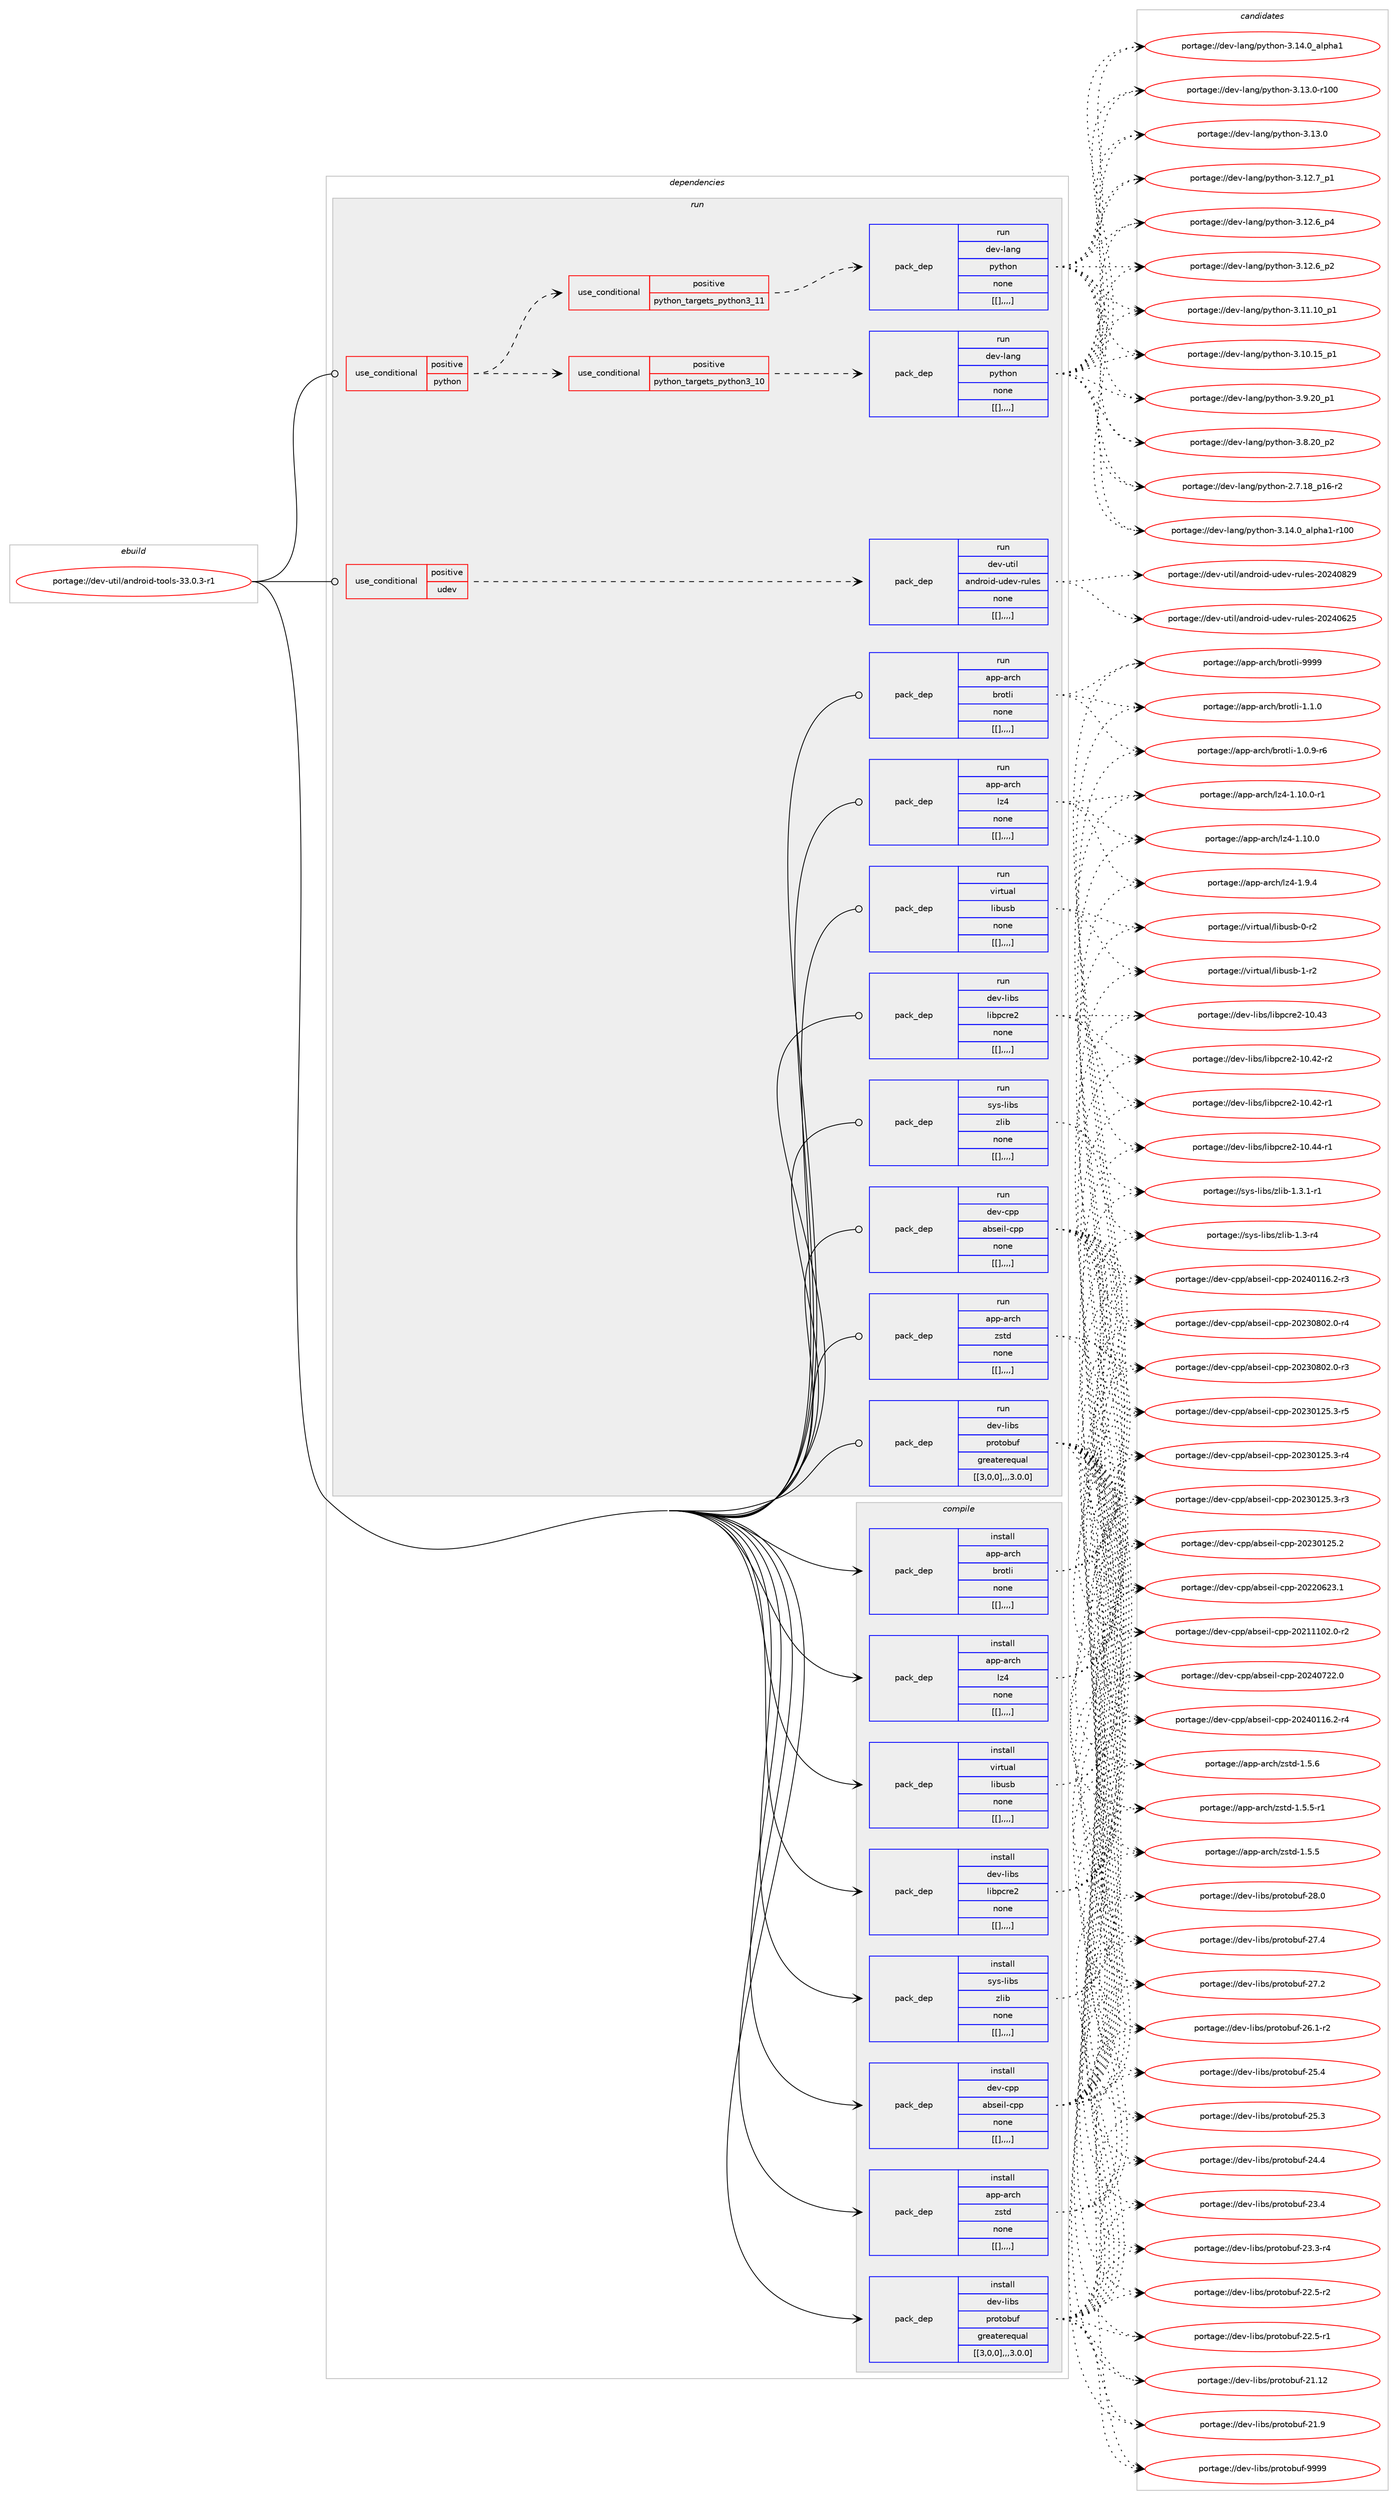 digraph prolog {

# *************
# Graph options
# *************

newrank=true;
concentrate=true;
compound=true;
graph [rankdir=LR,fontname=Helvetica,fontsize=10,ranksep=1.5];#, ranksep=2.5, nodesep=0.2];
edge  [arrowhead=vee];
node  [fontname=Helvetica,fontsize=10];

# **********
# The ebuild
# **********

subgraph cluster_leftcol {
color=gray;
label=<<i>ebuild</i>>;
id [label="portage://dev-util/android-tools-33.0.3-r1", color=red, width=4, href="../dev-util/android-tools-33.0.3-r1.svg"];
}

# ****************
# The dependencies
# ****************

subgraph cluster_midcol {
color=gray;
label=<<i>dependencies</i>>;
subgraph cluster_compile {
fillcolor="#eeeeee";
style=filled;
label=<<i>compile</i>>;
subgraph pack157421 {
dependency222945 [label=<<TABLE BORDER="0" CELLBORDER="1" CELLSPACING="0" CELLPADDING="4" WIDTH="220"><TR><TD ROWSPAN="6" CELLPADDING="30">pack_dep</TD></TR><TR><TD WIDTH="110">install</TD></TR><TR><TD>app-arch</TD></TR><TR><TD>brotli</TD></TR><TR><TD>none</TD></TR><TR><TD>[[],,,,]</TD></TR></TABLE>>, shape=none, color=blue];
}
id:e -> dependency222945:w [weight=20,style="solid",arrowhead="vee"];
subgraph pack157425 {
dependency222949 [label=<<TABLE BORDER="0" CELLBORDER="1" CELLSPACING="0" CELLPADDING="4" WIDTH="220"><TR><TD ROWSPAN="6" CELLPADDING="30">pack_dep</TD></TR><TR><TD WIDTH="110">install</TD></TR><TR><TD>app-arch</TD></TR><TR><TD>lz4</TD></TR><TR><TD>none</TD></TR><TR><TD>[[],,,,]</TD></TR></TABLE>>, shape=none, color=blue];
}
id:e -> dependency222949:w [weight=20,style="solid",arrowhead="vee"];
subgraph pack157428 {
dependency222952 [label=<<TABLE BORDER="0" CELLBORDER="1" CELLSPACING="0" CELLPADDING="4" WIDTH="220"><TR><TD ROWSPAN="6" CELLPADDING="30">pack_dep</TD></TR><TR><TD WIDTH="110">install</TD></TR><TR><TD>app-arch</TD></TR><TR><TD>zstd</TD></TR><TR><TD>none</TD></TR><TR><TD>[[],,,,]</TD></TR></TABLE>>, shape=none, color=blue];
}
id:e -> dependency222952:w [weight=20,style="solid",arrowhead="vee"];
subgraph pack157434 {
dependency222956 [label=<<TABLE BORDER="0" CELLBORDER="1" CELLSPACING="0" CELLPADDING="4" WIDTH="220"><TR><TD ROWSPAN="6" CELLPADDING="30">pack_dep</TD></TR><TR><TD WIDTH="110">install</TD></TR><TR><TD>dev-cpp</TD></TR><TR><TD>abseil-cpp</TD></TR><TR><TD>none</TD></TR><TR><TD>[[],,,,]</TD></TR></TABLE>>, shape=none, color=blue];
}
id:e -> dependency222956:w [weight=20,style="solid",arrowhead="vee"];
subgraph pack157438 {
dependency222962 [label=<<TABLE BORDER="0" CELLBORDER="1" CELLSPACING="0" CELLPADDING="4" WIDTH="220"><TR><TD ROWSPAN="6" CELLPADDING="30">pack_dep</TD></TR><TR><TD WIDTH="110">install</TD></TR><TR><TD>dev-libs</TD></TR><TR><TD>libpcre2</TD></TR><TR><TD>none</TD></TR><TR><TD>[[],,,,]</TD></TR></TABLE>>, shape=none, color=blue];
}
id:e -> dependency222962:w [weight=20,style="solid",arrowhead="vee"];
subgraph pack157443 {
dependency222968 [label=<<TABLE BORDER="0" CELLBORDER="1" CELLSPACING="0" CELLPADDING="4" WIDTH="220"><TR><TD ROWSPAN="6" CELLPADDING="30">pack_dep</TD></TR><TR><TD WIDTH="110">install</TD></TR><TR><TD>dev-libs</TD></TR><TR><TD>protobuf</TD></TR><TR><TD>greaterequal</TD></TR><TR><TD>[[3,0,0],,,3.0.0]</TD></TR></TABLE>>, shape=none, color=blue];
}
id:e -> dependency222968:w [weight=20,style="solid",arrowhead="vee"];
subgraph pack157449 {
dependency222972 [label=<<TABLE BORDER="0" CELLBORDER="1" CELLSPACING="0" CELLPADDING="4" WIDTH="220"><TR><TD ROWSPAN="6" CELLPADDING="30">pack_dep</TD></TR><TR><TD WIDTH="110">install</TD></TR><TR><TD>sys-libs</TD></TR><TR><TD>zlib</TD></TR><TR><TD>none</TD></TR><TR><TD>[[],,,,]</TD></TR></TABLE>>, shape=none, color=blue];
}
id:e -> dependency222972:w [weight=20,style="solid",arrowhead="vee"];
subgraph pack157452 {
dependency222979 [label=<<TABLE BORDER="0" CELLBORDER="1" CELLSPACING="0" CELLPADDING="4" WIDTH="220"><TR><TD ROWSPAN="6" CELLPADDING="30">pack_dep</TD></TR><TR><TD WIDTH="110">install</TD></TR><TR><TD>virtual</TD></TR><TR><TD>libusb</TD></TR><TR><TD>none</TD></TR><TR><TD>[[],,,,]</TD></TR></TABLE>>, shape=none, color=blue];
}
id:e -> dependency222979:w [weight=20,style="solid",arrowhead="vee"];
}
subgraph cluster_compileandrun {
fillcolor="#eeeeee";
style=filled;
label=<<i>compile and run</i>>;
}
subgraph cluster_run {
fillcolor="#eeeeee";
style=filled;
label=<<i>run</i>>;
subgraph cond64022 {
dependency222984 [label=<<TABLE BORDER="0" CELLBORDER="1" CELLSPACING="0" CELLPADDING="4"><TR><TD ROWSPAN="3" CELLPADDING="10">use_conditional</TD></TR><TR><TD>positive</TD></TR><TR><TD>python</TD></TR></TABLE>>, shape=none, color=red];
subgraph cond64023 {
dependency222989 [label=<<TABLE BORDER="0" CELLBORDER="1" CELLSPACING="0" CELLPADDING="4"><TR><TD ROWSPAN="3" CELLPADDING="10">use_conditional</TD></TR><TR><TD>positive</TD></TR><TR><TD>python_targets_python3_10</TD></TR></TABLE>>, shape=none, color=red];
subgraph pack157463 {
dependency222992 [label=<<TABLE BORDER="0" CELLBORDER="1" CELLSPACING="0" CELLPADDING="4" WIDTH="220"><TR><TD ROWSPAN="6" CELLPADDING="30">pack_dep</TD></TR><TR><TD WIDTH="110">run</TD></TR><TR><TD>dev-lang</TD></TR><TR><TD>python</TD></TR><TR><TD>none</TD></TR><TR><TD>[[],,,,]</TD></TR></TABLE>>, shape=none, color=blue];
}
dependency222989:e -> dependency222992:w [weight=20,style="dashed",arrowhead="vee"];
}
dependency222984:e -> dependency222989:w [weight=20,style="dashed",arrowhead="vee"];
subgraph cond64025 {
dependency223000 [label=<<TABLE BORDER="0" CELLBORDER="1" CELLSPACING="0" CELLPADDING="4"><TR><TD ROWSPAN="3" CELLPADDING="10">use_conditional</TD></TR><TR><TD>positive</TD></TR><TR><TD>python_targets_python3_11</TD></TR></TABLE>>, shape=none, color=red];
subgraph pack157473 {
dependency223008 [label=<<TABLE BORDER="0" CELLBORDER="1" CELLSPACING="0" CELLPADDING="4" WIDTH="220"><TR><TD ROWSPAN="6" CELLPADDING="30">pack_dep</TD></TR><TR><TD WIDTH="110">run</TD></TR><TR><TD>dev-lang</TD></TR><TR><TD>python</TD></TR><TR><TD>none</TD></TR><TR><TD>[[],,,,]</TD></TR></TABLE>>, shape=none, color=blue];
}
dependency223000:e -> dependency223008:w [weight=20,style="dashed",arrowhead="vee"];
}
dependency222984:e -> dependency223000:w [weight=20,style="dashed",arrowhead="vee"];
}
id:e -> dependency222984:w [weight=20,style="solid",arrowhead="odot"];
subgraph cond64029 {
dependency223028 [label=<<TABLE BORDER="0" CELLBORDER="1" CELLSPACING="0" CELLPADDING="4"><TR><TD ROWSPAN="3" CELLPADDING="10">use_conditional</TD></TR><TR><TD>positive</TD></TR><TR><TD>udev</TD></TR></TABLE>>, shape=none, color=red];
subgraph pack157497 {
dependency223037 [label=<<TABLE BORDER="0" CELLBORDER="1" CELLSPACING="0" CELLPADDING="4" WIDTH="220"><TR><TD ROWSPAN="6" CELLPADDING="30">pack_dep</TD></TR><TR><TD WIDTH="110">run</TD></TR><TR><TD>dev-util</TD></TR><TR><TD>android-udev-rules</TD></TR><TR><TD>none</TD></TR><TR><TD>[[],,,,]</TD></TR></TABLE>>, shape=none, color=blue];
}
dependency223028:e -> dependency223037:w [weight=20,style="dashed",arrowhead="vee"];
}
id:e -> dependency223028:w [weight=20,style="solid",arrowhead="odot"];
subgraph pack157501 {
dependency223049 [label=<<TABLE BORDER="0" CELLBORDER="1" CELLSPACING="0" CELLPADDING="4" WIDTH="220"><TR><TD ROWSPAN="6" CELLPADDING="30">pack_dep</TD></TR><TR><TD WIDTH="110">run</TD></TR><TR><TD>app-arch</TD></TR><TR><TD>brotli</TD></TR><TR><TD>none</TD></TR><TR><TD>[[],,,,]</TD></TR></TABLE>>, shape=none, color=blue];
}
id:e -> dependency223049:w [weight=20,style="solid",arrowhead="odot"];
subgraph pack157509 {
dependency223065 [label=<<TABLE BORDER="0" CELLBORDER="1" CELLSPACING="0" CELLPADDING="4" WIDTH="220"><TR><TD ROWSPAN="6" CELLPADDING="30">pack_dep</TD></TR><TR><TD WIDTH="110">run</TD></TR><TR><TD>app-arch</TD></TR><TR><TD>lz4</TD></TR><TR><TD>none</TD></TR><TR><TD>[[],,,,]</TD></TR></TABLE>>, shape=none, color=blue];
}
id:e -> dependency223065:w [weight=20,style="solid",arrowhead="odot"];
subgraph pack157523 {
dependency223079 [label=<<TABLE BORDER="0" CELLBORDER="1" CELLSPACING="0" CELLPADDING="4" WIDTH="220"><TR><TD ROWSPAN="6" CELLPADDING="30">pack_dep</TD></TR><TR><TD WIDTH="110">run</TD></TR><TR><TD>app-arch</TD></TR><TR><TD>zstd</TD></TR><TR><TD>none</TD></TR><TR><TD>[[],,,,]</TD></TR></TABLE>>, shape=none, color=blue];
}
id:e -> dependency223079:w [weight=20,style="solid",arrowhead="odot"];
subgraph pack157544 {
dependency223112 [label=<<TABLE BORDER="0" CELLBORDER="1" CELLSPACING="0" CELLPADDING="4" WIDTH="220"><TR><TD ROWSPAN="6" CELLPADDING="30">pack_dep</TD></TR><TR><TD WIDTH="110">run</TD></TR><TR><TD>dev-cpp</TD></TR><TR><TD>abseil-cpp</TD></TR><TR><TD>none</TD></TR><TR><TD>[[],,,,]</TD></TR></TABLE>>, shape=none, color=blue];
}
id:e -> dependency223112:w [weight=20,style="solid",arrowhead="odot"];
subgraph pack157559 {
dependency223115 [label=<<TABLE BORDER="0" CELLBORDER="1" CELLSPACING="0" CELLPADDING="4" WIDTH="220"><TR><TD ROWSPAN="6" CELLPADDING="30">pack_dep</TD></TR><TR><TD WIDTH="110">run</TD></TR><TR><TD>dev-libs</TD></TR><TR><TD>libpcre2</TD></TR><TR><TD>none</TD></TR><TR><TD>[[],,,,]</TD></TR></TABLE>>, shape=none, color=blue];
}
id:e -> dependency223115:w [weight=20,style="solid",arrowhead="odot"];
subgraph pack157561 {
dependency223127 [label=<<TABLE BORDER="0" CELLBORDER="1" CELLSPACING="0" CELLPADDING="4" WIDTH="220"><TR><TD ROWSPAN="6" CELLPADDING="30">pack_dep</TD></TR><TR><TD WIDTH="110">run</TD></TR><TR><TD>dev-libs</TD></TR><TR><TD>protobuf</TD></TR><TR><TD>greaterequal</TD></TR><TR><TD>[[3,0,0],,,3.0.0]</TD></TR></TABLE>>, shape=none, color=blue];
}
id:e -> dependency223127:w [weight=20,style="solid",arrowhead="odot"];
subgraph pack157570 {
dependency223130 [label=<<TABLE BORDER="0" CELLBORDER="1" CELLSPACING="0" CELLPADDING="4" WIDTH="220"><TR><TD ROWSPAN="6" CELLPADDING="30">pack_dep</TD></TR><TR><TD WIDTH="110">run</TD></TR><TR><TD>sys-libs</TD></TR><TR><TD>zlib</TD></TR><TR><TD>none</TD></TR><TR><TD>[[],,,,]</TD></TR></TABLE>>, shape=none, color=blue];
}
id:e -> dependency223130:w [weight=20,style="solid",arrowhead="odot"];
subgraph pack157573 {
dependency223137 [label=<<TABLE BORDER="0" CELLBORDER="1" CELLSPACING="0" CELLPADDING="4" WIDTH="220"><TR><TD ROWSPAN="6" CELLPADDING="30">pack_dep</TD></TR><TR><TD WIDTH="110">run</TD></TR><TR><TD>virtual</TD></TR><TR><TD>libusb</TD></TR><TR><TD>none</TD></TR><TR><TD>[[],,,,]</TD></TR></TABLE>>, shape=none, color=blue];
}
id:e -> dependency223137:w [weight=20,style="solid",arrowhead="odot"];
}
}

# **************
# The candidates
# **************

subgraph cluster_choices {
rank=same;
color=gray;
label=<<i>candidates</i>>;

subgraph choice157422 {
color=black;
nodesep=1;
choice9711211245971149910447981141111161081054557575757 [label="portage://app-arch/brotli-9999", color=red, width=4,href="../app-arch/brotli-9999.svg"];
choice971121124597114991044798114111116108105454946494648 [label="portage://app-arch/brotli-1.1.0", color=red, width=4,href="../app-arch/brotli-1.1.0.svg"];
choice9711211245971149910447981141111161081054549464846574511454 [label="portage://app-arch/brotli-1.0.9-r6", color=red, width=4,href="../app-arch/brotli-1.0.9-r6.svg"];
dependency222945:e -> choice9711211245971149910447981141111161081054557575757:w [style=dotted,weight="100"];
dependency222945:e -> choice971121124597114991044798114111116108105454946494648:w [style=dotted,weight="100"];
dependency222945:e -> choice9711211245971149910447981141111161081054549464846574511454:w [style=dotted,weight="100"];
}
subgraph choice157428 {
color=black;
nodesep=1;
choice971121124597114991044710812252454946494846484511449 [label="portage://app-arch/lz4-1.10.0-r1", color=red, width=4,href="../app-arch/lz4-1.10.0-r1.svg"];
choice97112112459711499104471081225245494649484648 [label="portage://app-arch/lz4-1.10.0", color=red, width=4,href="../app-arch/lz4-1.10.0.svg"];
choice971121124597114991044710812252454946574652 [label="portage://app-arch/lz4-1.9.4", color=red, width=4,href="../app-arch/lz4-1.9.4.svg"];
dependency222949:e -> choice971121124597114991044710812252454946494846484511449:w [style=dotted,weight="100"];
dependency222949:e -> choice97112112459711499104471081225245494649484648:w [style=dotted,weight="100"];
dependency222949:e -> choice971121124597114991044710812252454946574652:w [style=dotted,weight="100"];
}
subgraph choice157435 {
color=black;
nodesep=1;
choice9711211245971149910447122115116100454946534654 [label="portage://app-arch/zstd-1.5.6", color=red, width=4,href="../app-arch/zstd-1.5.6.svg"];
choice97112112459711499104471221151161004549465346534511449 [label="portage://app-arch/zstd-1.5.5-r1", color=red, width=4,href="../app-arch/zstd-1.5.5-r1.svg"];
choice9711211245971149910447122115116100454946534653 [label="portage://app-arch/zstd-1.5.5", color=red, width=4,href="../app-arch/zstd-1.5.5.svg"];
dependency222952:e -> choice9711211245971149910447122115116100454946534654:w [style=dotted,weight="100"];
dependency222952:e -> choice97112112459711499104471221151161004549465346534511449:w [style=dotted,weight="100"];
dependency222952:e -> choice9711211245971149910447122115116100454946534653:w [style=dotted,weight="100"];
}
subgraph choice157439 {
color=black;
nodesep=1;
choice100101118459911211247979811510110510845991121124550485052485550504648 [label="portage://dev-cpp/abseil-cpp-20240722.0", color=red, width=4,href="../dev-cpp/abseil-cpp-20240722.0.svg"];
choice1001011184599112112479798115101105108459911211245504850524849495446504511452 [label="portage://dev-cpp/abseil-cpp-20240116.2-r4", color=red, width=4,href="../dev-cpp/abseil-cpp-20240116.2-r4.svg"];
choice1001011184599112112479798115101105108459911211245504850524849495446504511451 [label="portage://dev-cpp/abseil-cpp-20240116.2-r3", color=red, width=4,href="../dev-cpp/abseil-cpp-20240116.2-r3.svg"];
choice1001011184599112112479798115101105108459911211245504850514856485046484511452 [label="portage://dev-cpp/abseil-cpp-20230802.0-r4", color=red, width=4,href="../dev-cpp/abseil-cpp-20230802.0-r4.svg"];
choice1001011184599112112479798115101105108459911211245504850514856485046484511451 [label="portage://dev-cpp/abseil-cpp-20230802.0-r3", color=red, width=4,href="../dev-cpp/abseil-cpp-20230802.0-r3.svg"];
choice1001011184599112112479798115101105108459911211245504850514849505346514511453 [label="portage://dev-cpp/abseil-cpp-20230125.3-r5", color=red, width=4,href="../dev-cpp/abseil-cpp-20230125.3-r5.svg"];
choice1001011184599112112479798115101105108459911211245504850514849505346514511452 [label="portage://dev-cpp/abseil-cpp-20230125.3-r4", color=red, width=4,href="../dev-cpp/abseil-cpp-20230125.3-r4.svg"];
choice1001011184599112112479798115101105108459911211245504850514849505346514511451 [label="portage://dev-cpp/abseil-cpp-20230125.3-r3", color=red, width=4,href="../dev-cpp/abseil-cpp-20230125.3-r3.svg"];
choice100101118459911211247979811510110510845991121124550485051484950534650 [label="portage://dev-cpp/abseil-cpp-20230125.2", color=red, width=4,href="../dev-cpp/abseil-cpp-20230125.2.svg"];
choice100101118459911211247979811510110510845991121124550485050485450514649 [label="portage://dev-cpp/abseil-cpp-20220623.1", color=red, width=4,href="../dev-cpp/abseil-cpp-20220623.1.svg"];
choice1001011184599112112479798115101105108459911211245504850494949485046484511450 [label="portage://dev-cpp/abseil-cpp-20211102.0-r2", color=red, width=4,href="../dev-cpp/abseil-cpp-20211102.0-r2.svg"];
dependency222956:e -> choice100101118459911211247979811510110510845991121124550485052485550504648:w [style=dotted,weight="100"];
dependency222956:e -> choice1001011184599112112479798115101105108459911211245504850524849495446504511452:w [style=dotted,weight="100"];
dependency222956:e -> choice1001011184599112112479798115101105108459911211245504850524849495446504511451:w [style=dotted,weight="100"];
dependency222956:e -> choice1001011184599112112479798115101105108459911211245504850514856485046484511452:w [style=dotted,weight="100"];
dependency222956:e -> choice1001011184599112112479798115101105108459911211245504850514856485046484511451:w [style=dotted,weight="100"];
dependency222956:e -> choice1001011184599112112479798115101105108459911211245504850514849505346514511453:w [style=dotted,weight="100"];
dependency222956:e -> choice1001011184599112112479798115101105108459911211245504850514849505346514511452:w [style=dotted,weight="100"];
dependency222956:e -> choice1001011184599112112479798115101105108459911211245504850514849505346514511451:w [style=dotted,weight="100"];
dependency222956:e -> choice100101118459911211247979811510110510845991121124550485051484950534650:w [style=dotted,weight="100"];
dependency222956:e -> choice100101118459911211247979811510110510845991121124550485050485450514649:w [style=dotted,weight="100"];
dependency222956:e -> choice1001011184599112112479798115101105108459911211245504850494949485046484511450:w [style=dotted,weight="100"];
}
subgraph choice157449 {
color=black;
nodesep=1;
choice1001011184510810598115471081059811299114101504549484652524511449 [label="portage://dev-libs/libpcre2-10.44-r1", color=red, width=4,href="../dev-libs/libpcre2-10.44-r1.svg"];
choice100101118451081059811547108105981129911410150454948465251 [label="portage://dev-libs/libpcre2-10.43", color=red, width=4,href="../dev-libs/libpcre2-10.43.svg"];
choice1001011184510810598115471081059811299114101504549484652504511450 [label="portage://dev-libs/libpcre2-10.42-r2", color=red, width=4,href="../dev-libs/libpcre2-10.42-r2.svg"];
choice1001011184510810598115471081059811299114101504549484652504511449 [label="portage://dev-libs/libpcre2-10.42-r1", color=red, width=4,href="../dev-libs/libpcre2-10.42-r1.svg"];
dependency222962:e -> choice1001011184510810598115471081059811299114101504549484652524511449:w [style=dotted,weight="100"];
dependency222962:e -> choice100101118451081059811547108105981129911410150454948465251:w [style=dotted,weight="100"];
dependency222962:e -> choice1001011184510810598115471081059811299114101504549484652504511450:w [style=dotted,weight="100"];
dependency222962:e -> choice1001011184510810598115471081059811299114101504549484652504511449:w [style=dotted,weight="100"];
}
subgraph choice157455 {
color=black;
nodesep=1;
choice100101118451081059811547112114111116111981171024557575757 [label="portage://dev-libs/protobuf-9999", color=red, width=4,href="../dev-libs/protobuf-9999.svg"];
choice100101118451081059811547112114111116111981171024550564648 [label="portage://dev-libs/protobuf-28.0", color=red, width=4,href="../dev-libs/protobuf-28.0.svg"];
choice100101118451081059811547112114111116111981171024550554652 [label="portage://dev-libs/protobuf-27.4", color=red, width=4,href="../dev-libs/protobuf-27.4.svg"];
choice100101118451081059811547112114111116111981171024550554650 [label="portage://dev-libs/protobuf-27.2", color=red, width=4,href="../dev-libs/protobuf-27.2.svg"];
choice1001011184510810598115471121141111161119811710245505446494511450 [label="portage://dev-libs/protobuf-26.1-r2", color=red, width=4,href="../dev-libs/protobuf-26.1-r2.svg"];
choice100101118451081059811547112114111116111981171024550534652 [label="portage://dev-libs/protobuf-25.4", color=red, width=4,href="../dev-libs/protobuf-25.4.svg"];
choice100101118451081059811547112114111116111981171024550534651 [label="portage://dev-libs/protobuf-25.3", color=red, width=4,href="../dev-libs/protobuf-25.3.svg"];
choice100101118451081059811547112114111116111981171024550524652 [label="portage://dev-libs/protobuf-24.4", color=red, width=4,href="../dev-libs/protobuf-24.4.svg"];
choice100101118451081059811547112114111116111981171024550514652 [label="portage://dev-libs/protobuf-23.4", color=red, width=4,href="../dev-libs/protobuf-23.4.svg"];
choice1001011184510810598115471121141111161119811710245505146514511452 [label="portage://dev-libs/protobuf-23.3-r4", color=red, width=4,href="../dev-libs/protobuf-23.3-r4.svg"];
choice1001011184510810598115471121141111161119811710245505046534511450 [label="portage://dev-libs/protobuf-22.5-r2", color=red, width=4,href="../dev-libs/protobuf-22.5-r2.svg"];
choice1001011184510810598115471121141111161119811710245505046534511449 [label="portage://dev-libs/protobuf-22.5-r1", color=red, width=4,href="../dev-libs/protobuf-22.5-r1.svg"];
choice10010111845108105981154711211411111611198117102455049464950 [label="portage://dev-libs/protobuf-21.12", color=red, width=4,href="../dev-libs/protobuf-21.12.svg"];
choice100101118451081059811547112114111116111981171024550494657 [label="portage://dev-libs/protobuf-21.9", color=red, width=4,href="../dev-libs/protobuf-21.9.svg"];
dependency222968:e -> choice100101118451081059811547112114111116111981171024557575757:w [style=dotted,weight="100"];
dependency222968:e -> choice100101118451081059811547112114111116111981171024550564648:w [style=dotted,weight="100"];
dependency222968:e -> choice100101118451081059811547112114111116111981171024550554652:w [style=dotted,weight="100"];
dependency222968:e -> choice100101118451081059811547112114111116111981171024550554650:w [style=dotted,weight="100"];
dependency222968:e -> choice1001011184510810598115471121141111161119811710245505446494511450:w [style=dotted,weight="100"];
dependency222968:e -> choice100101118451081059811547112114111116111981171024550534652:w [style=dotted,weight="100"];
dependency222968:e -> choice100101118451081059811547112114111116111981171024550534651:w [style=dotted,weight="100"];
dependency222968:e -> choice100101118451081059811547112114111116111981171024550524652:w [style=dotted,weight="100"];
dependency222968:e -> choice100101118451081059811547112114111116111981171024550514652:w [style=dotted,weight="100"];
dependency222968:e -> choice1001011184510810598115471121141111161119811710245505146514511452:w [style=dotted,weight="100"];
dependency222968:e -> choice1001011184510810598115471121141111161119811710245505046534511450:w [style=dotted,weight="100"];
dependency222968:e -> choice1001011184510810598115471121141111161119811710245505046534511449:w [style=dotted,weight="100"];
dependency222968:e -> choice10010111845108105981154711211411111611198117102455049464950:w [style=dotted,weight="100"];
dependency222968:e -> choice100101118451081059811547112114111116111981171024550494657:w [style=dotted,weight="100"];
}
subgraph choice157467 {
color=black;
nodesep=1;
choice115121115451081059811547122108105984549465146494511449 [label="portage://sys-libs/zlib-1.3.1-r1", color=red, width=4,href="../sys-libs/zlib-1.3.1-r1.svg"];
choice11512111545108105981154712210810598454946514511452 [label="portage://sys-libs/zlib-1.3-r4", color=red, width=4,href="../sys-libs/zlib-1.3-r4.svg"];
dependency222972:e -> choice115121115451081059811547122108105984549465146494511449:w [style=dotted,weight="100"];
dependency222972:e -> choice11512111545108105981154712210810598454946514511452:w [style=dotted,weight="100"];
}
subgraph choice157470 {
color=black;
nodesep=1;
choice1181051141161179710847108105981171159845494511450 [label="portage://virtual/libusb-1-r2", color=red, width=4,href="../virtual/libusb-1-r2.svg"];
choice1181051141161179710847108105981171159845484511450 [label="portage://virtual/libusb-0-r2", color=red, width=4,href="../virtual/libusb-0-r2.svg"];
dependency222979:e -> choice1181051141161179710847108105981171159845494511450:w [style=dotted,weight="100"];
dependency222979:e -> choice1181051141161179710847108105981171159845484511450:w [style=dotted,weight="100"];
}
subgraph choice157480 {
color=black;
nodesep=1;
choice100101118451089711010347112121116104111110455146495246489597108112104974945114494848 [label="portage://dev-lang/python-3.14.0_alpha1-r100", color=red, width=4,href="../dev-lang/python-3.14.0_alpha1-r100.svg"];
choice1001011184510897110103471121211161041111104551464952464895971081121049749 [label="portage://dev-lang/python-3.14.0_alpha1", color=red, width=4,href="../dev-lang/python-3.14.0_alpha1.svg"];
choice1001011184510897110103471121211161041111104551464951464845114494848 [label="portage://dev-lang/python-3.13.0-r100", color=red, width=4,href="../dev-lang/python-3.13.0-r100.svg"];
choice10010111845108971101034711212111610411111045514649514648 [label="portage://dev-lang/python-3.13.0", color=red, width=4,href="../dev-lang/python-3.13.0.svg"];
choice100101118451089711010347112121116104111110455146495046559511249 [label="portage://dev-lang/python-3.12.7_p1", color=red, width=4,href="../dev-lang/python-3.12.7_p1.svg"];
choice100101118451089711010347112121116104111110455146495046549511252 [label="portage://dev-lang/python-3.12.6_p4", color=red, width=4,href="../dev-lang/python-3.12.6_p4.svg"];
choice100101118451089711010347112121116104111110455146495046549511250 [label="portage://dev-lang/python-3.12.6_p2", color=red, width=4,href="../dev-lang/python-3.12.6_p2.svg"];
choice10010111845108971101034711212111610411111045514649494649489511249 [label="portage://dev-lang/python-3.11.10_p1", color=red, width=4,href="../dev-lang/python-3.11.10_p1.svg"];
choice10010111845108971101034711212111610411111045514649484649539511249 [label="portage://dev-lang/python-3.10.15_p1", color=red, width=4,href="../dev-lang/python-3.10.15_p1.svg"];
choice100101118451089711010347112121116104111110455146574650489511249 [label="portage://dev-lang/python-3.9.20_p1", color=red, width=4,href="../dev-lang/python-3.9.20_p1.svg"];
choice100101118451089711010347112121116104111110455146564650489511250 [label="portage://dev-lang/python-3.8.20_p2", color=red, width=4,href="../dev-lang/python-3.8.20_p2.svg"];
choice100101118451089711010347112121116104111110455046554649569511249544511450 [label="portage://dev-lang/python-2.7.18_p16-r2", color=red, width=4,href="../dev-lang/python-2.7.18_p16-r2.svg"];
dependency222992:e -> choice100101118451089711010347112121116104111110455146495246489597108112104974945114494848:w [style=dotted,weight="100"];
dependency222992:e -> choice1001011184510897110103471121211161041111104551464952464895971081121049749:w [style=dotted,weight="100"];
dependency222992:e -> choice1001011184510897110103471121211161041111104551464951464845114494848:w [style=dotted,weight="100"];
dependency222992:e -> choice10010111845108971101034711212111610411111045514649514648:w [style=dotted,weight="100"];
dependency222992:e -> choice100101118451089711010347112121116104111110455146495046559511249:w [style=dotted,weight="100"];
dependency222992:e -> choice100101118451089711010347112121116104111110455146495046549511252:w [style=dotted,weight="100"];
dependency222992:e -> choice100101118451089711010347112121116104111110455146495046549511250:w [style=dotted,weight="100"];
dependency222992:e -> choice10010111845108971101034711212111610411111045514649494649489511249:w [style=dotted,weight="100"];
dependency222992:e -> choice10010111845108971101034711212111610411111045514649484649539511249:w [style=dotted,weight="100"];
dependency222992:e -> choice100101118451089711010347112121116104111110455146574650489511249:w [style=dotted,weight="100"];
dependency222992:e -> choice100101118451089711010347112121116104111110455146564650489511250:w [style=dotted,weight="100"];
dependency222992:e -> choice100101118451089711010347112121116104111110455046554649569511249544511450:w [style=dotted,weight="100"];
}
subgraph choice157525 {
color=black;
nodesep=1;
choice100101118451089711010347112121116104111110455146495246489597108112104974945114494848 [label="portage://dev-lang/python-3.14.0_alpha1-r100", color=red, width=4,href="../dev-lang/python-3.14.0_alpha1-r100.svg"];
choice1001011184510897110103471121211161041111104551464952464895971081121049749 [label="portage://dev-lang/python-3.14.0_alpha1", color=red, width=4,href="../dev-lang/python-3.14.0_alpha1.svg"];
choice1001011184510897110103471121211161041111104551464951464845114494848 [label="portage://dev-lang/python-3.13.0-r100", color=red, width=4,href="../dev-lang/python-3.13.0-r100.svg"];
choice10010111845108971101034711212111610411111045514649514648 [label="portage://dev-lang/python-3.13.0", color=red, width=4,href="../dev-lang/python-3.13.0.svg"];
choice100101118451089711010347112121116104111110455146495046559511249 [label="portage://dev-lang/python-3.12.7_p1", color=red, width=4,href="../dev-lang/python-3.12.7_p1.svg"];
choice100101118451089711010347112121116104111110455146495046549511252 [label="portage://dev-lang/python-3.12.6_p4", color=red, width=4,href="../dev-lang/python-3.12.6_p4.svg"];
choice100101118451089711010347112121116104111110455146495046549511250 [label="portage://dev-lang/python-3.12.6_p2", color=red, width=4,href="../dev-lang/python-3.12.6_p2.svg"];
choice10010111845108971101034711212111610411111045514649494649489511249 [label="portage://dev-lang/python-3.11.10_p1", color=red, width=4,href="../dev-lang/python-3.11.10_p1.svg"];
choice10010111845108971101034711212111610411111045514649484649539511249 [label="portage://dev-lang/python-3.10.15_p1", color=red, width=4,href="../dev-lang/python-3.10.15_p1.svg"];
choice100101118451089711010347112121116104111110455146574650489511249 [label="portage://dev-lang/python-3.9.20_p1", color=red, width=4,href="../dev-lang/python-3.9.20_p1.svg"];
choice100101118451089711010347112121116104111110455146564650489511250 [label="portage://dev-lang/python-3.8.20_p2", color=red, width=4,href="../dev-lang/python-3.8.20_p2.svg"];
choice100101118451089711010347112121116104111110455046554649569511249544511450 [label="portage://dev-lang/python-2.7.18_p16-r2", color=red, width=4,href="../dev-lang/python-2.7.18_p16-r2.svg"];
dependency223008:e -> choice100101118451089711010347112121116104111110455146495246489597108112104974945114494848:w [style=dotted,weight="100"];
dependency223008:e -> choice1001011184510897110103471121211161041111104551464952464895971081121049749:w [style=dotted,weight="100"];
dependency223008:e -> choice1001011184510897110103471121211161041111104551464951464845114494848:w [style=dotted,weight="100"];
dependency223008:e -> choice10010111845108971101034711212111610411111045514649514648:w [style=dotted,weight="100"];
dependency223008:e -> choice100101118451089711010347112121116104111110455146495046559511249:w [style=dotted,weight="100"];
dependency223008:e -> choice100101118451089711010347112121116104111110455146495046549511252:w [style=dotted,weight="100"];
dependency223008:e -> choice100101118451089711010347112121116104111110455146495046549511250:w [style=dotted,weight="100"];
dependency223008:e -> choice10010111845108971101034711212111610411111045514649494649489511249:w [style=dotted,weight="100"];
dependency223008:e -> choice10010111845108971101034711212111610411111045514649484649539511249:w [style=dotted,weight="100"];
dependency223008:e -> choice100101118451089711010347112121116104111110455146574650489511249:w [style=dotted,weight="100"];
dependency223008:e -> choice100101118451089711010347112121116104111110455146564650489511250:w [style=dotted,weight="100"];
dependency223008:e -> choice100101118451089711010347112121116104111110455046554649569511249544511450:w [style=dotted,weight="100"];
}
subgraph choice157541 {
color=black;
nodesep=1;
choice1001011184511711610510847971101001141111051004511710010111845114117108101115455048505248565057 [label="portage://dev-util/android-udev-rules-20240829", color=red, width=4,href="../dev-util/android-udev-rules-20240829.svg"];
choice1001011184511711610510847971101001141111051004511710010111845114117108101115455048505248545053 [label="portage://dev-util/android-udev-rules-20240625", color=red, width=4,href="../dev-util/android-udev-rules-20240625.svg"];
dependency223037:e -> choice1001011184511711610510847971101001141111051004511710010111845114117108101115455048505248565057:w [style=dotted,weight="100"];
dependency223037:e -> choice1001011184511711610510847971101001141111051004511710010111845114117108101115455048505248545053:w [style=dotted,weight="100"];
}
subgraph choice157543 {
color=black;
nodesep=1;
choice9711211245971149910447981141111161081054557575757 [label="portage://app-arch/brotli-9999", color=red, width=4,href="../app-arch/brotli-9999.svg"];
choice971121124597114991044798114111116108105454946494648 [label="portage://app-arch/brotli-1.1.0", color=red, width=4,href="../app-arch/brotli-1.1.0.svg"];
choice9711211245971149910447981141111161081054549464846574511454 [label="portage://app-arch/brotli-1.0.9-r6", color=red, width=4,href="../app-arch/brotli-1.0.9-r6.svg"];
dependency223049:e -> choice9711211245971149910447981141111161081054557575757:w [style=dotted,weight="100"];
dependency223049:e -> choice971121124597114991044798114111116108105454946494648:w [style=dotted,weight="100"];
dependency223049:e -> choice9711211245971149910447981141111161081054549464846574511454:w [style=dotted,weight="100"];
}
subgraph choice157546 {
color=black;
nodesep=1;
choice971121124597114991044710812252454946494846484511449 [label="portage://app-arch/lz4-1.10.0-r1", color=red, width=4,href="../app-arch/lz4-1.10.0-r1.svg"];
choice97112112459711499104471081225245494649484648 [label="portage://app-arch/lz4-1.10.0", color=red, width=4,href="../app-arch/lz4-1.10.0.svg"];
choice971121124597114991044710812252454946574652 [label="portage://app-arch/lz4-1.9.4", color=red, width=4,href="../app-arch/lz4-1.9.4.svg"];
dependency223065:e -> choice971121124597114991044710812252454946494846484511449:w [style=dotted,weight="100"];
dependency223065:e -> choice97112112459711499104471081225245494649484648:w [style=dotted,weight="100"];
dependency223065:e -> choice971121124597114991044710812252454946574652:w [style=dotted,weight="100"];
}
subgraph choice157552 {
color=black;
nodesep=1;
choice9711211245971149910447122115116100454946534654 [label="portage://app-arch/zstd-1.5.6", color=red, width=4,href="../app-arch/zstd-1.5.6.svg"];
choice97112112459711499104471221151161004549465346534511449 [label="portage://app-arch/zstd-1.5.5-r1", color=red, width=4,href="../app-arch/zstd-1.5.5-r1.svg"];
choice9711211245971149910447122115116100454946534653 [label="portage://app-arch/zstd-1.5.5", color=red, width=4,href="../app-arch/zstd-1.5.5.svg"];
dependency223079:e -> choice9711211245971149910447122115116100454946534654:w [style=dotted,weight="100"];
dependency223079:e -> choice97112112459711499104471221151161004549465346534511449:w [style=dotted,weight="100"];
dependency223079:e -> choice9711211245971149910447122115116100454946534653:w [style=dotted,weight="100"];
}
subgraph choice157557 {
color=black;
nodesep=1;
choice100101118459911211247979811510110510845991121124550485052485550504648 [label="portage://dev-cpp/abseil-cpp-20240722.0", color=red, width=4,href="../dev-cpp/abseil-cpp-20240722.0.svg"];
choice1001011184599112112479798115101105108459911211245504850524849495446504511452 [label="portage://dev-cpp/abseil-cpp-20240116.2-r4", color=red, width=4,href="../dev-cpp/abseil-cpp-20240116.2-r4.svg"];
choice1001011184599112112479798115101105108459911211245504850524849495446504511451 [label="portage://dev-cpp/abseil-cpp-20240116.2-r3", color=red, width=4,href="../dev-cpp/abseil-cpp-20240116.2-r3.svg"];
choice1001011184599112112479798115101105108459911211245504850514856485046484511452 [label="portage://dev-cpp/abseil-cpp-20230802.0-r4", color=red, width=4,href="../dev-cpp/abseil-cpp-20230802.0-r4.svg"];
choice1001011184599112112479798115101105108459911211245504850514856485046484511451 [label="portage://dev-cpp/abseil-cpp-20230802.0-r3", color=red, width=4,href="../dev-cpp/abseil-cpp-20230802.0-r3.svg"];
choice1001011184599112112479798115101105108459911211245504850514849505346514511453 [label="portage://dev-cpp/abseil-cpp-20230125.3-r5", color=red, width=4,href="../dev-cpp/abseil-cpp-20230125.3-r5.svg"];
choice1001011184599112112479798115101105108459911211245504850514849505346514511452 [label="portage://dev-cpp/abseil-cpp-20230125.3-r4", color=red, width=4,href="../dev-cpp/abseil-cpp-20230125.3-r4.svg"];
choice1001011184599112112479798115101105108459911211245504850514849505346514511451 [label="portage://dev-cpp/abseil-cpp-20230125.3-r3", color=red, width=4,href="../dev-cpp/abseil-cpp-20230125.3-r3.svg"];
choice100101118459911211247979811510110510845991121124550485051484950534650 [label="portage://dev-cpp/abseil-cpp-20230125.2", color=red, width=4,href="../dev-cpp/abseil-cpp-20230125.2.svg"];
choice100101118459911211247979811510110510845991121124550485050485450514649 [label="portage://dev-cpp/abseil-cpp-20220623.1", color=red, width=4,href="../dev-cpp/abseil-cpp-20220623.1.svg"];
choice1001011184599112112479798115101105108459911211245504850494949485046484511450 [label="portage://dev-cpp/abseil-cpp-20211102.0-r2", color=red, width=4,href="../dev-cpp/abseil-cpp-20211102.0-r2.svg"];
dependency223112:e -> choice100101118459911211247979811510110510845991121124550485052485550504648:w [style=dotted,weight="100"];
dependency223112:e -> choice1001011184599112112479798115101105108459911211245504850524849495446504511452:w [style=dotted,weight="100"];
dependency223112:e -> choice1001011184599112112479798115101105108459911211245504850524849495446504511451:w [style=dotted,weight="100"];
dependency223112:e -> choice1001011184599112112479798115101105108459911211245504850514856485046484511452:w [style=dotted,weight="100"];
dependency223112:e -> choice1001011184599112112479798115101105108459911211245504850514856485046484511451:w [style=dotted,weight="100"];
dependency223112:e -> choice1001011184599112112479798115101105108459911211245504850514849505346514511453:w [style=dotted,weight="100"];
dependency223112:e -> choice1001011184599112112479798115101105108459911211245504850514849505346514511452:w [style=dotted,weight="100"];
dependency223112:e -> choice1001011184599112112479798115101105108459911211245504850514849505346514511451:w [style=dotted,weight="100"];
dependency223112:e -> choice100101118459911211247979811510110510845991121124550485051484950534650:w [style=dotted,weight="100"];
dependency223112:e -> choice100101118459911211247979811510110510845991121124550485050485450514649:w [style=dotted,weight="100"];
dependency223112:e -> choice1001011184599112112479798115101105108459911211245504850494949485046484511450:w [style=dotted,weight="100"];
}
subgraph choice157564 {
color=black;
nodesep=1;
choice1001011184510810598115471081059811299114101504549484652524511449 [label="portage://dev-libs/libpcre2-10.44-r1", color=red, width=4,href="../dev-libs/libpcre2-10.44-r1.svg"];
choice100101118451081059811547108105981129911410150454948465251 [label="portage://dev-libs/libpcre2-10.43", color=red, width=4,href="../dev-libs/libpcre2-10.43.svg"];
choice1001011184510810598115471081059811299114101504549484652504511450 [label="portage://dev-libs/libpcre2-10.42-r2", color=red, width=4,href="../dev-libs/libpcre2-10.42-r2.svg"];
choice1001011184510810598115471081059811299114101504549484652504511449 [label="portage://dev-libs/libpcre2-10.42-r1", color=red, width=4,href="../dev-libs/libpcre2-10.42-r1.svg"];
dependency223115:e -> choice1001011184510810598115471081059811299114101504549484652524511449:w [style=dotted,weight="100"];
dependency223115:e -> choice100101118451081059811547108105981129911410150454948465251:w [style=dotted,weight="100"];
dependency223115:e -> choice1001011184510810598115471081059811299114101504549484652504511450:w [style=dotted,weight="100"];
dependency223115:e -> choice1001011184510810598115471081059811299114101504549484652504511449:w [style=dotted,weight="100"];
}
subgraph choice157576 {
color=black;
nodesep=1;
choice100101118451081059811547112114111116111981171024557575757 [label="portage://dev-libs/protobuf-9999", color=red, width=4,href="../dev-libs/protobuf-9999.svg"];
choice100101118451081059811547112114111116111981171024550564648 [label="portage://dev-libs/protobuf-28.0", color=red, width=4,href="../dev-libs/protobuf-28.0.svg"];
choice100101118451081059811547112114111116111981171024550554652 [label="portage://dev-libs/protobuf-27.4", color=red, width=4,href="../dev-libs/protobuf-27.4.svg"];
choice100101118451081059811547112114111116111981171024550554650 [label="portage://dev-libs/protobuf-27.2", color=red, width=4,href="../dev-libs/protobuf-27.2.svg"];
choice1001011184510810598115471121141111161119811710245505446494511450 [label="portage://dev-libs/protobuf-26.1-r2", color=red, width=4,href="../dev-libs/protobuf-26.1-r2.svg"];
choice100101118451081059811547112114111116111981171024550534652 [label="portage://dev-libs/protobuf-25.4", color=red, width=4,href="../dev-libs/protobuf-25.4.svg"];
choice100101118451081059811547112114111116111981171024550534651 [label="portage://dev-libs/protobuf-25.3", color=red, width=4,href="../dev-libs/protobuf-25.3.svg"];
choice100101118451081059811547112114111116111981171024550524652 [label="portage://dev-libs/protobuf-24.4", color=red, width=4,href="../dev-libs/protobuf-24.4.svg"];
choice100101118451081059811547112114111116111981171024550514652 [label="portage://dev-libs/protobuf-23.4", color=red, width=4,href="../dev-libs/protobuf-23.4.svg"];
choice1001011184510810598115471121141111161119811710245505146514511452 [label="portage://dev-libs/protobuf-23.3-r4", color=red, width=4,href="../dev-libs/protobuf-23.3-r4.svg"];
choice1001011184510810598115471121141111161119811710245505046534511450 [label="portage://dev-libs/protobuf-22.5-r2", color=red, width=4,href="../dev-libs/protobuf-22.5-r2.svg"];
choice1001011184510810598115471121141111161119811710245505046534511449 [label="portage://dev-libs/protobuf-22.5-r1", color=red, width=4,href="../dev-libs/protobuf-22.5-r1.svg"];
choice10010111845108105981154711211411111611198117102455049464950 [label="portage://dev-libs/protobuf-21.12", color=red, width=4,href="../dev-libs/protobuf-21.12.svg"];
choice100101118451081059811547112114111116111981171024550494657 [label="portage://dev-libs/protobuf-21.9", color=red, width=4,href="../dev-libs/protobuf-21.9.svg"];
dependency223127:e -> choice100101118451081059811547112114111116111981171024557575757:w [style=dotted,weight="100"];
dependency223127:e -> choice100101118451081059811547112114111116111981171024550564648:w [style=dotted,weight="100"];
dependency223127:e -> choice100101118451081059811547112114111116111981171024550554652:w [style=dotted,weight="100"];
dependency223127:e -> choice100101118451081059811547112114111116111981171024550554650:w [style=dotted,weight="100"];
dependency223127:e -> choice1001011184510810598115471121141111161119811710245505446494511450:w [style=dotted,weight="100"];
dependency223127:e -> choice100101118451081059811547112114111116111981171024550534652:w [style=dotted,weight="100"];
dependency223127:e -> choice100101118451081059811547112114111116111981171024550534651:w [style=dotted,weight="100"];
dependency223127:e -> choice100101118451081059811547112114111116111981171024550524652:w [style=dotted,weight="100"];
dependency223127:e -> choice100101118451081059811547112114111116111981171024550514652:w [style=dotted,weight="100"];
dependency223127:e -> choice1001011184510810598115471121141111161119811710245505146514511452:w [style=dotted,weight="100"];
dependency223127:e -> choice1001011184510810598115471121141111161119811710245505046534511450:w [style=dotted,weight="100"];
dependency223127:e -> choice1001011184510810598115471121141111161119811710245505046534511449:w [style=dotted,weight="100"];
dependency223127:e -> choice10010111845108105981154711211411111611198117102455049464950:w [style=dotted,weight="100"];
dependency223127:e -> choice100101118451081059811547112114111116111981171024550494657:w [style=dotted,weight="100"];
}
subgraph choice157585 {
color=black;
nodesep=1;
choice115121115451081059811547122108105984549465146494511449 [label="portage://sys-libs/zlib-1.3.1-r1", color=red, width=4,href="../sys-libs/zlib-1.3.1-r1.svg"];
choice11512111545108105981154712210810598454946514511452 [label="portage://sys-libs/zlib-1.3-r4", color=red, width=4,href="../sys-libs/zlib-1.3-r4.svg"];
dependency223130:e -> choice115121115451081059811547122108105984549465146494511449:w [style=dotted,weight="100"];
dependency223130:e -> choice11512111545108105981154712210810598454946514511452:w [style=dotted,weight="100"];
}
subgraph choice157587 {
color=black;
nodesep=1;
choice1181051141161179710847108105981171159845494511450 [label="portage://virtual/libusb-1-r2", color=red, width=4,href="../virtual/libusb-1-r2.svg"];
choice1181051141161179710847108105981171159845484511450 [label="portage://virtual/libusb-0-r2", color=red, width=4,href="../virtual/libusb-0-r2.svg"];
dependency223137:e -> choice1181051141161179710847108105981171159845494511450:w [style=dotted,weight="100"];
dependency223137:e -> choice1181051141161179710847108105981171159845484511450:w [style=dotted,weight="100"];
}
}

}
